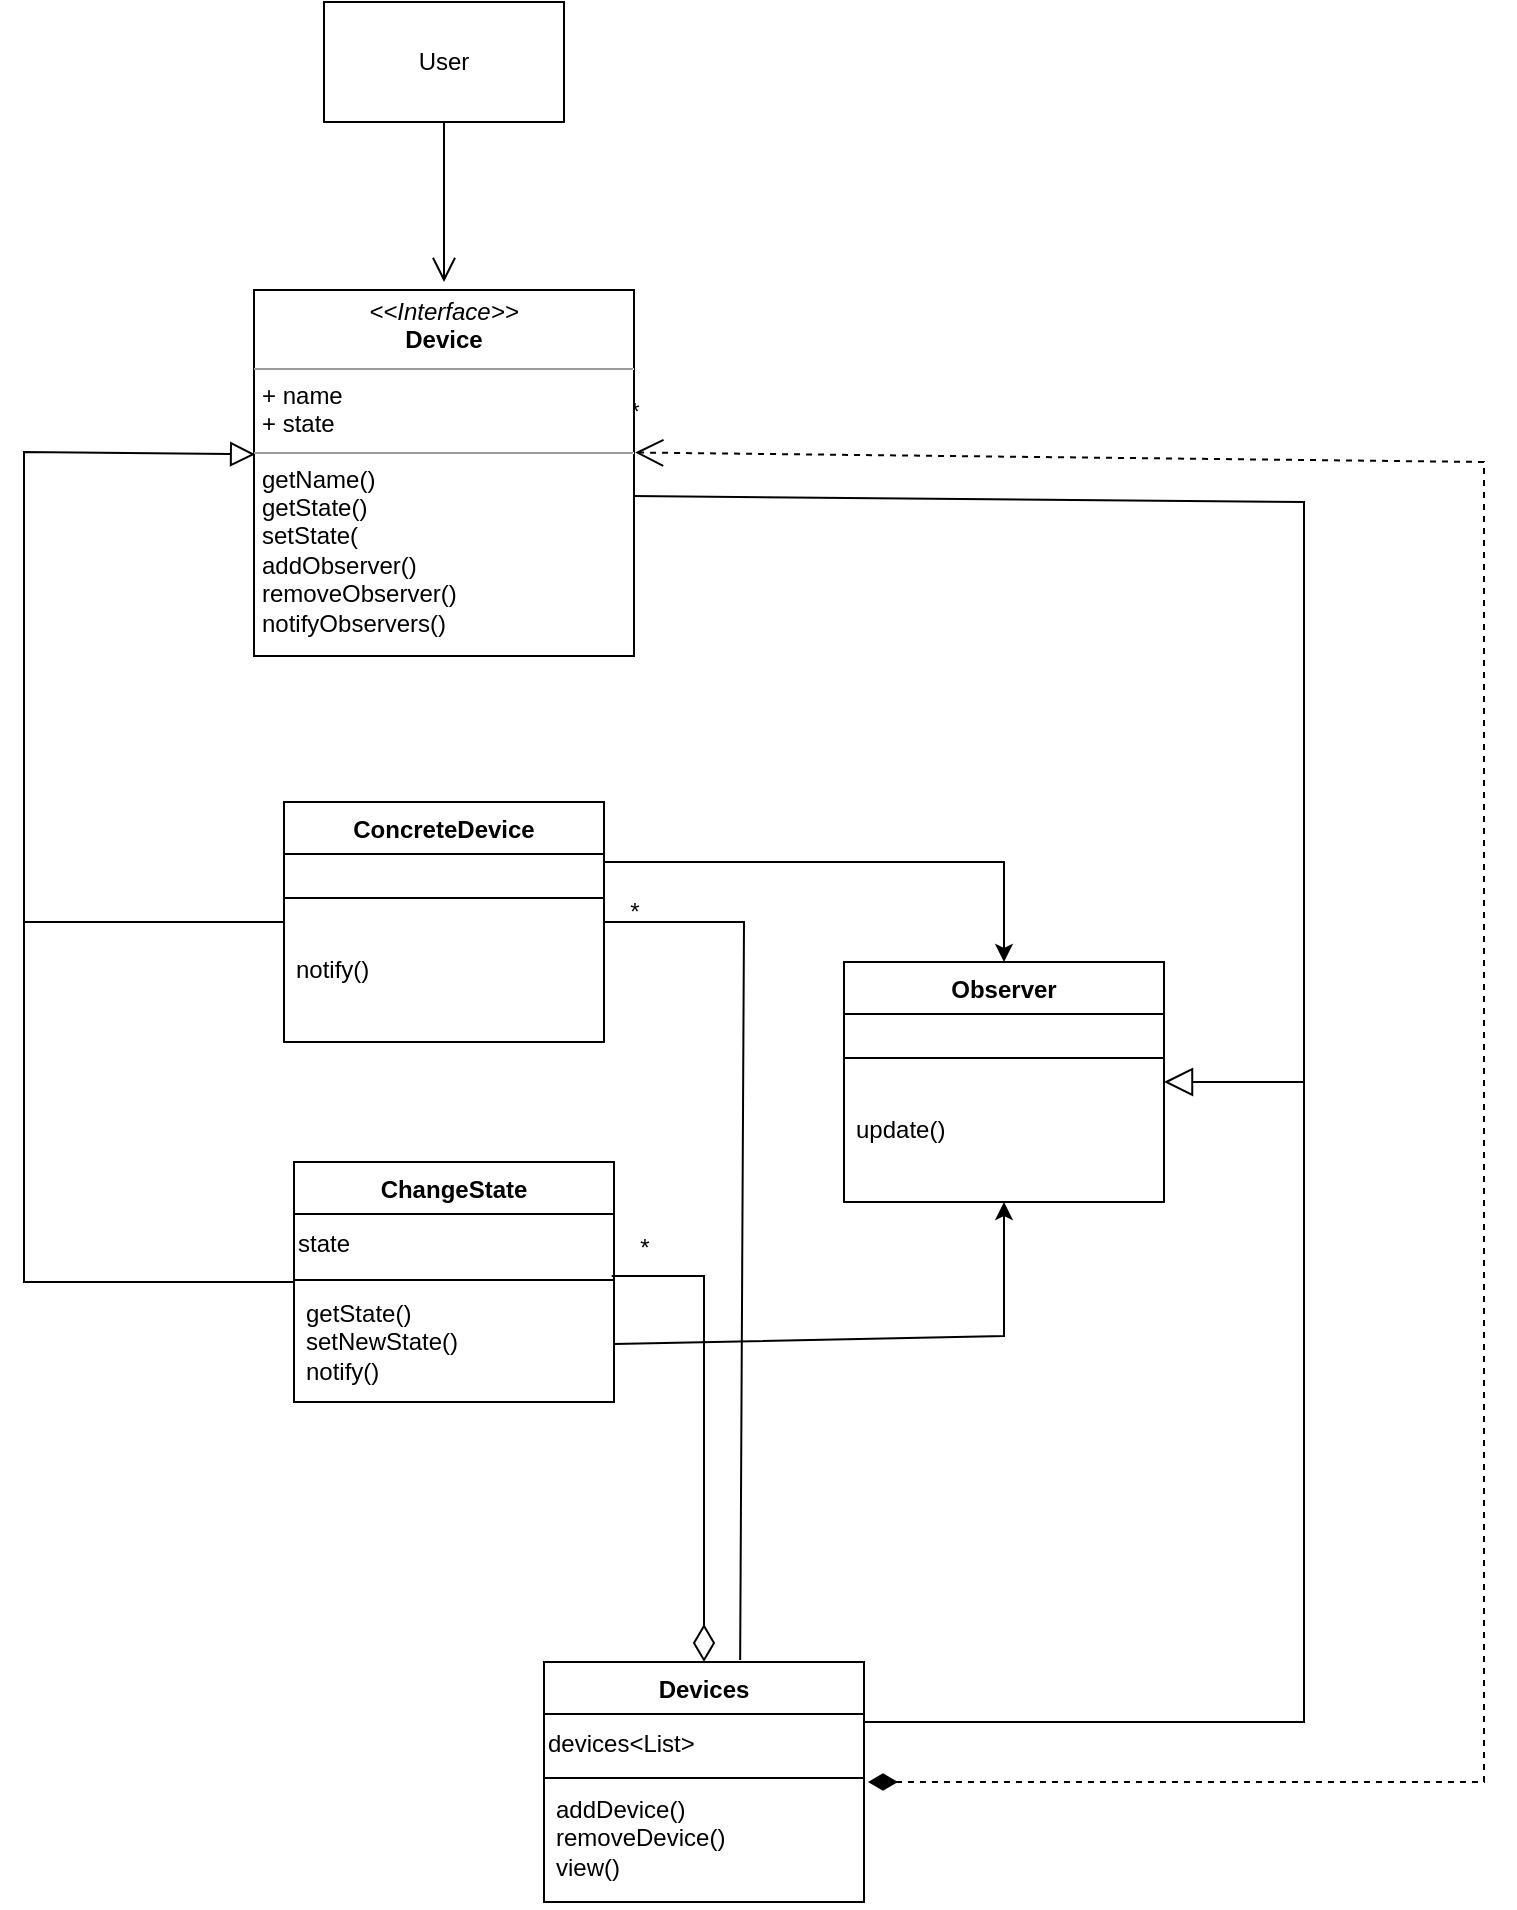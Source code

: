 <mxfile version="22.1.0" type="github">
  <diagram name="Page-1" id="iG85anKy2da_hWO1Vg9E">
    <mxGraphModel dx="998" dy="788" grid="1" gridSize="10" guides="1" tooltips="1" connect="1" arrows="1" fold="1" page="1" pageScale="1" pageWidth="850" pageHeight="1100" math="0" shadow="0">
      <root>
        <mxCell id="0" />
        <mxCell id="1" parent="0" />
        <mxCell id="v_b7k_xnMIh4dEzr7lsH-1" value="ConcreteDevice" style="swimlane;fontStyle=1;align=center;verticalAlign=top;childLayout=stackLayout;horizontal=1;startSize=26;horizontalStack=0;resizeParent=1;resizeParentMax=0;resizeLast=0;collapsible=1;marginBottom=0;whiteSpace=wrap;html=1;" vertex="1" parent="1">
          <mxGeometry x="340" y="560" width="160" height="120" as="geometry" />
        </mxCell>
        <mxCell id="v_b7k_xnMIh4dEzr7lsH-3" value="" style="line;strokeWidth=1;fillColor=none;align=left;verticalAlign=middle;spacingTop=-1;spacingLeft=3;spacingRight=3;rotatable=0;labelPosition=right;points=[];portConstraint=eastwest;strokeColor=inherit;" vertex="1" parent="v_b7k_xnMIh4dEzr7lsH-1">
          <mxGeometry y="26" width="160" height="44" as="geometry" />
        </mxCell>
        <mxCell id="v_b7k_xnMIh4dEzr7lsH-4" value="notify()" style="text;strokeColor=none;fillColor=none;align=left;verticalAlign=top;spacingLeft=4;spacingRight=4;overflow=hidden;rotatable=0;points=[[0,0.5],[1,0.5]];portConstraint=eastwest;whiteSpace=wrap;html=1;" vertex="1" parent="v_b7k_xnMIh4dEzr7lsH-1">
          <mxGeometry y="70" width="160" height="50" as="geometry" />
        </mxCell>
        <mxCell id="v_b7k_xnMIh4dEzr7lsH-5" value="Observer" style="swimlane;fontStyle=1;align=center;verticalAlign=top;childLayout=stackLayout;horizontal=1;startSize=26;horizontalStack=0;resizeParent=1;resizeParentMax=0;resizeLast=0;collapsible=1;marginBottom=0;whiteSpace=wrap;html=1;" vertex="1" parent="1">
          <mxGeometry x="620" y="640" width="160" height="120" as="geometry" />
        </mxCell>
        <mxCell id="v_b7k_xnMIh4dEzr7lsH-6" value="" style="line;strokeWidth=1;fillColor=none;align=left;verticalAlign=middle;spacingTop=-1;spacingLeft=3;spacingRight=3;rotatable=0;labelPosition=right;points=[];portConstraint=eastwest;strokeColor=inherit;" vertex="1" parent="v_b7k_xnMIh4dEzr7lsH-5">
          <mxGeometry y="26" width="160" height="44" as="geometry" />
        </mxCell>
        <mxCell id="v_b7k_xnMIh4dEzr7lsH-7" value="update()" style="text;strokeColor=none;fillColor=none;align=left;verticalAlign=top;spacingLeft=4;spacingRight=4;overflow=hidden;rotatable=0;points=[[0,0.5],[1,0.5]];portConstraint=eastwest;whiteSpace=wrap;html=1;" vertex="1" parent="v_b7k_xnMIh4dEzr7lsH-5">
          <mxGeometry y="70" width="160" height="50" as="geometry" />
        </mxCell>
        <mxCell id="v_b7k_xnMIh4dEzr7lsH-8" value="ChangeState" style="swimlane;fontStyle=1;align=center;verticalAlign=top;childLayout=stackLayout;horizontal=1;startSize=26;horizontalStack=0;resizeParent=1;resizeParentMax=0;resizeLast=0;collapsible=1;marginBottom=0;whiteSpace=wrap;html=1;" vertex="1" parent="1">
          <mxGeometry x="345" y="740" width="160" height="120" as="geometry" />
        </mxCell>
        <mxCell id="v_b7k_xnMIh4dEzr7lsH-11" value="state" style="text;html=1;align=left;verticalAlign=middle;resizable=0;points=[];autosize=1;strokeColor=none;fillColor=none;" vertex="1" parent="v_b7k_xnMIh4dEzr7lsH-8">
          <mxGeometry y="26" width="160" height="30" as="geometry" />
        </mxCell>
        <mxCell id="v_b7k_xnMIh4dEzr7lsH-9" value="" style="line;strokeWidth=1;fillColor=none;align=left;verticalAlign=middle;spacingTop=-1;spacingLeft=3;spacingRight=3;rotatable=0;labelPosition=right;points=[];portConstraint=eastwest;strokeColor=inherit;" vertex="1" parent="v_b7k_xnMIh4dEzr7lsH-8">
          <mxGeometry y="56" width="160" height="6" as="geometry" />
        </mxCell>
        <mxCell id="v_b7k_xnMIh4dEzr7lsH-10" value="getState()&lt;br&gt;setNewState() &lt;br&gt;notify()" style="text;strokeColor=none;fillColor=none;align=left;verticalAlign=top;spacingLeft=4;spacingRight=4;overflow=hidden;rotatable=0;points=[[0,0.5],[1,0.5]];portConstraint=eastwest;whiteSpace=wrap;html=1;" vertex="1" parent="v_b7k_xnMIh4dEzr7lsH-8">
          <mxGeometry y="62" width="160" height="58" as="geometry" />
        </mxCell>
        <mxCell id="v_b7k_xnMIh4dEzr7lsH-12" value="Devices" style="swimlane;fontStyle=1;align=center;verticalAlign=top;childLayout=stackLayout;horizontal=1;startSize=26;horizontalStack=0;resizeParent=1;resizeParentMax=0;resizeLast=0;collapsible=1;marginBottom=0;whiteSpace=wrap;html=1;" vertex="1" parent="1">
          <mxGeometry x="470" y="990" width="160" height="120" as="geometry" />
        </mxCell>
        <mxCell id="v_b7k_xnMIh4dEzr7lsH-15" value="devices&amp;lt;List&amp;gt;" style="text;html=1;align=left;verticalAlign=middle;resizable=0;points=[];autosize=1;strokeColor=none;fillColor=none;" vertex="1" parent="v_b7k_xnMIh4dEzr7lsH-12">
          <mxGeometry y="26" width="160" height="30" as="geometry" />
        </mxCell>
        <mxCell id="v_b7k_xnMIh4dEzr7lsH-13" value="" style="line;strokeWidth=1;fillColor=none;align=left;verticalAlign=middle;spacingTop=-1;spacingLeft=3;spacingRight=3;rotatable=0;labelPosition=right;points=[];portConstraint=eastwest;strokeColor=inherit;" vertex="1" parent="v_b7k_xnMIh4dEzr7lsH-12">
          <mxGeometry y="56" width="160" height="4" as="geometry" />
        </mxCell>
        <mxCell id="v_b7k_xnMIh4dEzr7lsH-14" value="addDevice()&lt;br&gt;removeDevice()&lt;br&gt;view()" style="text;strokeColor=none;fillColor=none;align=left;verticalAlign=top;spacingLeft=4;spacingRight=4;overflow=hidden;rotatable=0;points=[[0,0.5],[1,0.5]];portConstraint=eastwest;whiteSpace=wrap;html=1;" vertex="1" parent="v_b7k_xnMIh4dEzr7lsH-12">
          <mxGeometry y="60" width="160" height="60" as="geometry" />
        </mxCell>
        <mxCell id="v_b7k_xnMIh4dEzr7lsH-17" value="User" style="rounded=0;whiteSpace=wrap;html=1;" vertex="1" parent="1">
          <mxGeometry x="360" y="160" width="120" height="60" as="geometry" />
        </mxCell>
        <mxCell id="v_b7k_xnMIh4dEzr7lsH-18" value="" style="endArrow=open;html=1;rounded=0;endFill=0;startSize=6;jumpSize=6;endSize=10;" edge="1" parent="1" source="v_b7k_xnMIh4dEzr7lsH-17">
          <mxGeometry width="50" height="50" relative="1" as="geometry">
            <mxPoint x="360" y="530" as="sourcePoint" />
            <mxPoint x="420" y="300" as="targetPoint" />
          </mxGeometry>
        </mxCell>
        <mxCell id="v_b7k_xnMIh4dEzr7lsH-19" value="" style="endArrow=block;html=1;rounded=0;endFill=0;startSize=6;jumpSize=6;endSize=10;entryX=0.003;entryY=0.449;entryDx=0;entryDy=0;entryPerimeter=0;" edge="1" parent="1" source="v_b7k_xnMIh4dEzr7lsH-1" target="v_b7k_xnMIh4dEzr7lsH-38">
          <mxGeometry width="50" height="50" relative="1" as="geometry">
            <mxPoint x="220" y="570" as="sourcePoint" />
            <mxPoint x="340" y="385" as="targetPoint" />
            <Array as="points">
              <mxPoint x="210" y="620" />
              <mxPoint x="210" y="385" />
            </Array>
          </mxGeometry>
        </mxCell>
        <mxCell id="v_b7k_xnMIh4dEzr7lsH-22" value="" style="endArrow=open;dashed=1;html=1;rounded=0;endFill=0;startArrow=diamondThin;startFill=1;targetPerimeterSpacing=0;sourcePerimeterSpacing=2;strokeWidth=1;startSize=12;endSize=12;entryX=1.003;entryY=0.444;entryDx=0;entryDy=0;entryPerimeter=0;" edge="1" parent="1" source="v_b7k_xnMIh4dEzr7lsH-12" target="v_b7k_xnMIh4dEzr7lsH-38">
          <mxGeometry width="50" height="50" relative="1" as="geometry">
            <mxPoint x="400" y="800" as="sourcePoint" />
            <mxPoint x="500" y="385.769" as="targetPoint" />
            <Array as="points">
              <mxPoint x="940" y="1050" />
              <mxPoint x="940" y="390" />
            </Array>
          </mxGeometry>
        </mxCell>
        <mxCell id="v_b7k_xnMIh4dEzr7lsH-23" value="*" style="text;html=1;align=center;verticalAlign=middle;resizable=0;points=[];autosize=1;strokeColor=none;fillColor=none;" vertex="1" parent="1">
          <mxGeometry x="500" y="350" width="30" height="30" as="geometry" />
        </mxCell>
        <mxCell id="v_b7k_xnMIh4dEzr7lsH-24" value="" style="endArrow=none;html=1;rounded=0;startArrow=diamondThin;startFill=0;endSize=12;startSize=16;entryX=-0.039;entryY=0.967;entryDx=0;entryDy=0;entryPerimeter=0;" edge="1" parent="1" source="v_b7k_xnMIh4dEzr7lsH-12" target="v_b7k_xnMIh4dEzr7lsH-25">
          <mxGeometry width="50" height="50" relative="1" as="geometry">
            <mxPoint x="500" y="810" as="sourcePoint" />
            <mxPoint x="510" y="800" as="targetPoint" />
            <Array as="points">
              <mxPoint x="550" y="797" />
            </Array>
          </mxGeometry>
        </mxCell>
        <mxCell id="v_b7k_xnMIh4dEzr7lsH-25" value="*" style="text;html=1;align=center;verticalAlign=middle;resizable=0;points=[];autosize=1;strokeColor=none;fillColor=none;" vertex="1" parent="1">
          <mxGeometry x="505" y="768" width="30" height="30" as="geometry" />
        </mxCell>
        <mxCell id="v_b7k_xnMIh4dEzr7lsH-26" value="" style="endArrow=none;html=1;rounded=0;entryX=0.613;entryY=-0.008;entryDx=0;entryDy=0;entryPerimeter=0;" edge="1" parent="1" source="v_b7k_xnMIh4dEzr7lsH-1" target="v_b7k_xnMIh4dEzr7lsH-12">
          <mxGeometry width="50" height="50" relative="1" as="geometry">
            <mxPoint x="550" y="600" as="sourcePoint" />
            <mxPoint x="560" y="800" as="targetPoint" />
            <Array as="points">
              <mxPoint x="570" y="620" />
            </Array>
          </mxGeometry>
        </mxCell>
        <mxCell id="v_b7k_xnMIh4dEzr7lsH-27" value="*" style="text;html=1;align=center;verticalAlign=middle;resizable=0;points=[];autosize=1;strokeColor=none;fillColor=none;" vertex="1" parent="1">
          <mxGeometry x="500" y="600" width="30" height="30" as="geometry" />
        </mxCell>
        <mxCell id="v_b7k_xnMIh4dEzr7lsH-29" value="" style="endArrow=classic;html=1;rounded=0;exitX=1;exitY=0.25;exitDx=0;exitDy=0;" edge="1" parent="1" source="v_b7k_xnMIh4dEzr7lsH-1" target="v_b7k_xnMIh4dEzr7lsH-5">
          <mxGeometry width="50" height="50" relative="1" as="geometry">
            <mxPoint x="550" y="590" as="sourcePoint" />
            <mxPoint x="650" y="620" as="targetPoint" />
            <Array as="points">
              <mxPoint x="700" y="590" />
            </Array>
          </mxGeometry>
        </mxCell>
        <mxCell id="v_b7k_xnMIh4dEzr7lsH-30" value="" style="endArrow=classic;html=1;rounded=0;exitX=1;exitY=0.5;exitDx=0;exitDy=0;" edge="1" parent="1" source="v_b7k_xnMIh4dEzr7lsH-10" target="v_b7k_xnMIh4dEzr7lsH-5">
          <mxGeometry width="50" height="50" relative="1" as="geometry">
            <mxPoint x="510" y="830" as="sourcePoint" />
            <mxPoint x="700" y="790" as="targetPoint" />
            <Array as="points">
              <mxPoint x="700" y="827" />
            </Array>
          </mxGeometry>
        </mxCell>
        <mxCell id="v_b7k_xnMIh4dEzr7lsH-31" value="" style="endArrow=block;html=1;rounded=0;endFill=0;endSize=12;" edge="1" parent="1" target="v_b7k_xnMIh4dEzr7lsH-5">
          <mxGeometry width="50" height="50" relative="1" as="geometry">
            <mxPoint x="850" y="700" as="sourcePoint" />
            <mxPoint x="550" y="720" as="targetPoint" />
          </mxGeometry>
        </mxCell>
        <mxCell id="v_b7k_xnMIh4dEzr7lsH-32" value="" style="endArrow=none;html=1;rounded=0;entryX=0.995;entryY=0.563;entryDx=0;entryDy=0;entryPerimeter=0;" edge="1" parent="1" target="v_b7k_xnMIh4dEzr7lsH-38">
          <mxGeometry width="50" height="50" relative="1" as="geometry">
            <mxPoint x="630" y="1020" as="sourcePoint" />
            <mxPoint x="503.04" y="409.004" as="targetPoint" />
            <Array as="points">
              <mxPoint x="850" y="1020" />
              <mxPoint x="850" y="410" />
            </Array>
          </mxGeometry>
        </mxCell>
        <mxCell id="v_b7k_xnMIh4dEzr7lsH-33" value="" style="endArrow=none;html=1;rounded=0;" edge="1" parent="1" source="v_b7k_xnMIh4dEzr7lsH-8">
          <mxGeometry width="50" height="50" relative="1" as="geometry">
            <mxPoint x="490" y="660" as="sourcePoint" />
            <mxPoint x="210" y="620" as="targetPoint" />
            <Array as="points">
              <mxPoint x="210" y="800" />
            </Array>
          </mxGeometry>
        </mxCell>
        <mxCell id="v_b7k_xnMIh4dEzr7lsH-38" value="&lt;p style=&quot;margin:0px;margin-top:4px;text-align:center;&quot;&gt;&lt;i&gt;&amp;lt;&amp;lt;Interface&amp;gt;&amp;gt;&lt;/i&gt;&lt;br&gt;&lt;b&gt;Device&lt;/b&gt;&lt;/p&gt;&lt;hr size=&quot;1&quot;&gt;&lt;p style=&quot;margin:0px;margin-left:4px;&quot;&gt;+ name&lt;br&gt;+ state&lt;/p&gt;&lt;hr size=&quot;1&quot;&gt;&lt;p style=&quot;margin:0px;margin-left:4px;&quot;&gt;getName()&lt;br style=&quot;border-color: var(--border-color);&quot;&gt;getState()&lt;br style=&quot;border-color: var(--border-color);&quot;&gt;setState(&lt;br style=&quot;border-color: var(--border-color);&quot;&gt;addObserver()&lt;br style=&quot;border-color: var(--border-color);&quot;&gt;removeObserver()&lt;br style=&quot;border-color: var(--border-color);&quot;&gt;notifyObservers()&amp;nbsp;&lt;br&gt;&lt;/p&gt;" style="verticalAlign=top;align=left;overflow=fill;fontSize=12;fontFamily=Helvetica;html=1;whiteSpace=wrap;" vertex="1" parent="1">
          <mxGeometry x="325" y="304" width="190" height="183" as="geometry" />
        </mxCell>
      </root>
    </mxGraphModel>
  </diagram>
</mxfile>
